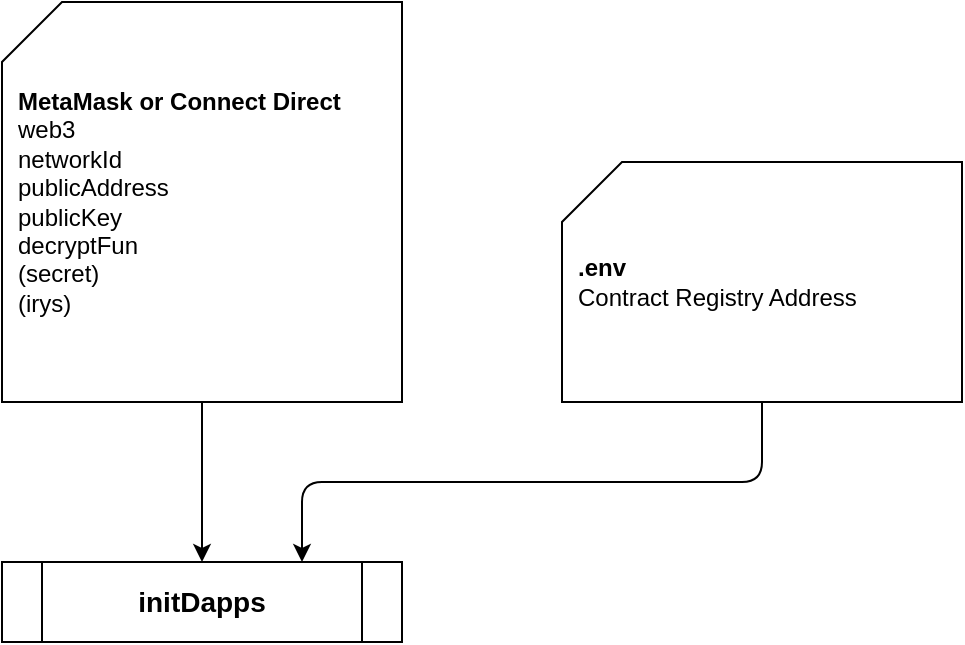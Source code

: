 <mxfile version="15.2.7" type="device"><diagram id="0e6VUFELq_BN6egY4NRA" name="init"><mxGraphModel dx="1106" dy="819" grid="1" gridSize="10" guides="1" tooltips="1" connect="1" arrows="1" fold="1" page="1" pageScale="1" pageWidth="827" pageHeight="1169" math="0" shadow="0"><root><mxCell id="0"/><mxCell id="1" parent="0"/><mxCell id="VKFZQez71A3tVRqPVbzE-3" value="initDapps" style="shape=process;whiteSpace=wrap;html=1;backgroundOutline=1;fontSize=14;fontStyle=1" parent="1" vertex="1"><mxGeometry x="240" y="360" width="200" height="40" as="geometry"/></mxCell><mxCell id="VKFZQez71A3tVRqPVbzE-6" value="&lt;b&gt;.env&lt;br&gt;&lt;/b&gt;Contract Registry Address" style="shape=card;whiteSpace=wrap;html=1;align=left;spacingTop=6;spacingLeft=6;spacingBottom=6;spacingRight=6;" parent="1" vertex="1"><mxGeometry x="520" y="160" width="200" height="120" as="geometry"/></mxCell><mxCell id="VKFZQez71A3tVRqPVbzE-7" value="&lt;b&gt;MetaMask or Connect Direct&lt;br&gt;&lt;/b&gt;&lt;span style=&quot;text-align: center&quot;&gt;web3&lt;br&gt;networkId&lt;br&gt;publicAddress&lt;/span&gt;&lt;br style=&quot;text-align: center&quot;&gt;&lt;span style=&quot;text-align: center&quot;&gt;publicKey&lt;/span&gt;&lt;br style=&quot;text-align: center&quot;&gt;&lt;span style=&quot;text-align: center&quot;&gt;decryptFun&lt;br&gt;(secret)&lt;br&gt;(irys)&lt;br&gt;&lt;/span&gt;" style="shape=card;whiteSpace=wrap;html=1;align=left;spacingTop=6;spacingLeft=6;spacingBottom=6;spacingRight=6;" parent="1" vertex="1"><mxGeometry x="240" y="80" width="200" height="200" as="geometry"/></mxCell><mxCell id="VKFZQez71A3tVRqPVbzE-8" value="" style="endArrow=classic;html=1;exitX=0.5;exitY=1;exitDx=0;exitDy=0;exitPerimeter=0;entryX=0.5;entryY=0;entryDx=0;entryDy=0;" parent="1" source="VKFZQez71A3tVRqPVbzE-7" target="VKFZQez71A3tVRqPVbzE-3" edge="1"><mxGeometry width="50" height="50" relative="1" as="geometry"><mxPoint x="540" y="440" as="sourcePoint"/><mxPoint x="340" y="320" as="targetPoint"/></mxGeometry></mxCell><mxCell id="VKFZQez71A3tVRqPVbzE-9" value="" style="endArrow=classic;html=1;exitX=0.5;exitY=1;exitDx=0;exitDy=0;exitPerimeter=0;entryX=0.75;entryY=0;entryDx=0;entryDy=0;edgeStyle=orthogonalEdgeStyle;" parent="1" source="VKFZQez71A3tVRqPVbzE-6" target="VKFZQez71A3tVRqPVbzE-3" edge="1"><mxGeometry width="50" height="50" relative="1" as="geometry"><mxPoint x="350" y="290" as="sourcePoint"/><mxPoint x="390" y="320" as="targetPoint"/></mxGeometry></mxCell></root></mxGraphModel></diagram></mxfile>